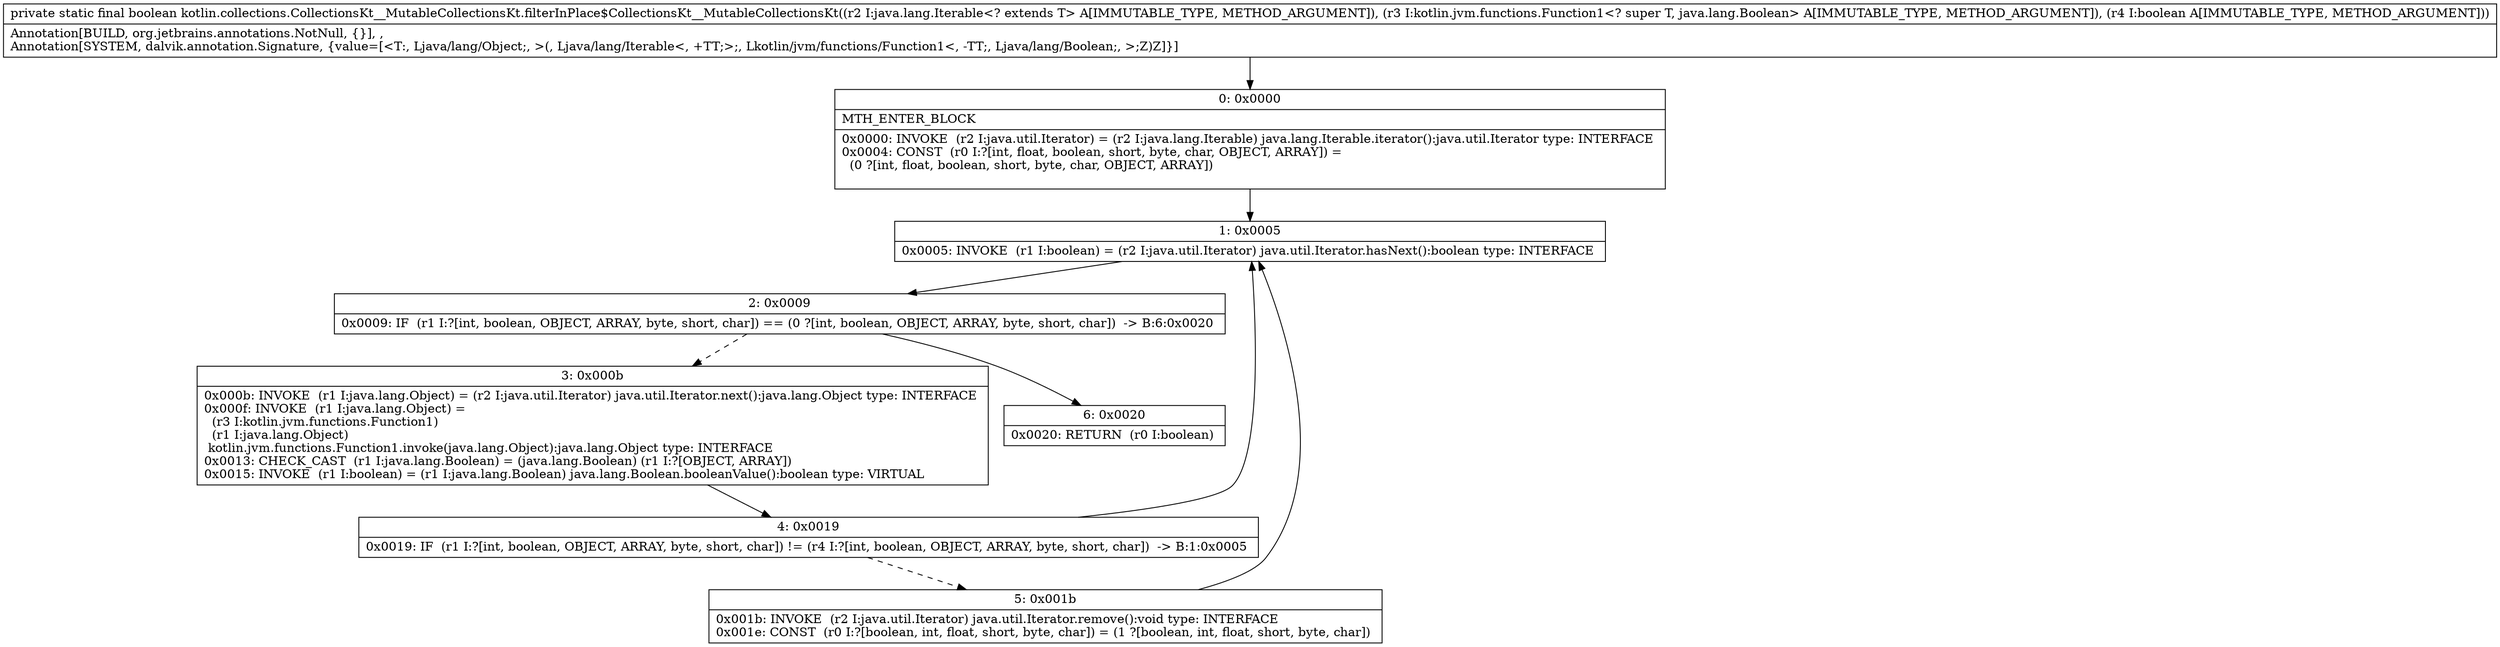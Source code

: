 digraph "CFG forkotlin.collections.CollectionsKt__MutableCollectionsKt.filterInPlace$CollectionsKt__MutableCollectionsKt(Ljava\/lang\/Iterable;Lkotlin\/jvm\/functions\/Function1;Z)Z" {
Node_0 [shape=record,label="{0\:\ 0x0000|MTH_ENTER_BLOCK\l|0x0000: INVOKE  (r2 I:java.util.Iterator) = (r2 I:java.lang.Iterable) java.lang.Iterable.iterator():java.util.Iterator type: INTERFACE \l0x0004: CONST  (r0 I:?[int, float, boolean, short, byte, char, OBJECT, ARRAY]) = \l  (0 ?[int, float, boolean, short, byte, char, OBJECT, ARRAY])\l \l}"];
Node_1 [shape=record,label="{1\:\ 0x0005|0x0005: INVOKE  (r1 I:boolean) = (r2 I:java.util.Iterator) java.util.Iterator.hasNext():boolean type: INTERFACE \l}"];
Node_2 [shape=record,label="{2\:\ 0x0009|0x0009: IF  (r1 I:?[int, boolean, OBJECT, ARRAY, byte, short, char]) == (0 ?[int, boolean, OBJECT, ARRAY, byte, short, char])  \-\> B:6:0x0020 \l}"];
Node_3 [shape=record,label="{3\:\ 0x000b|0x000b: INVOKE  (r1 I:java.lang.Object) = (r2 I:java.util.Iterator) java.util.Iterator.next():java.lang.Object type: INTERFACE \l0x000f: INVOKE  (r1 I:java.lang.Object) = \l  (r3 I:kotlin.jvm.functions.Function1)\l  (r1 I:java.lang.Object)\l kotlin.jvm.functions.Function1.invoke(java.lang.Object):java.lang.Object type: INTERFACE \l0x0013: CHECK_CAST  (r1 I:java.lang.Boolean) = (java.lang.Boolean) (r1 I:?[OBJECT, ARRAY]) \l0x0015: INVOKE  (r1 I:boolean) = (r1 I:java.lang.Boolean) java.lang.Boolean.booleanValue():boolean type: VIRTUAL \l}"];
Node_4 [shape=record,label="{4\:\ 0x0019|0x0019: IF  (r1 I:?[int, boolean, OBJECT, ARRAY, byte, short, char]) != (r4 I:?[int, boolean, OBJECT, ARRAY, byte, short, char])  \-\> B:1:0x0005 \l}"];
Node_5 [shape=record,label="{5\:\ 0x001b|0x001b: INVOKE  (r2 I:java.util.Iterator) java.util.Iterator.remove():void type: INTERFACE \l0x001e: CONST  (r0 I:?[boolean, int, float, short, byte, char]) = (1 ?[boolean, int, float, short, byte, char]) \l}"];
Node_6 [shape=record,label="{6\:\ 0x0020|0x0020: RETURN  (r0 I:boolean) \l}"];
MethodNode[shape=record,label="{private static final boolean kotlin.collections.CollectionsKt__MutableCollectionsKt.filterInPlace$CollectionsKt__MutableCollectionsKt((r2 I:java.lang.Iterable\<? extends T\> A[IMMUTABLE_TYPE, METHOD_ARGUMENT]), (r3 I:kotlin.jvm.functions.Function1\<? super T, java.lang.Boolean\> A[IMMUTABLE_TYPE, METHOD_ARGUMENT]), (r4 I:boolean A[IMMUTABLE_TYPE, METHOD_ARGUMENT]))  | Annotation[BUILD, org.jetbrains.annotations.NotNull, \{\}], , \lAnnotation[SYSTEM, dalvik.annotation.Signature, \{value=[\<T:, Ljava\/lang\/Object;, \>(, Ljava\/lang\/Iterable\<, +TT;\>;, Lkotlin\/jvm\/functions\/Function1\<, \-TT;, Ljava\/lang\/Boolean;, \>;Z)Z]\}]\l}"];
MethodNode -> Node_0;
Node_0 -> Node_1;
Node_1 -> Node_2;
Node_2 -> Node_3[style=dashed];
Node_2 -> Node_6;
Node_3 -> Node_4;
Node_4 -> Node_1;
Node_4 -> Node_5[style=dashed];
Node_5 -> Node_1;
}

